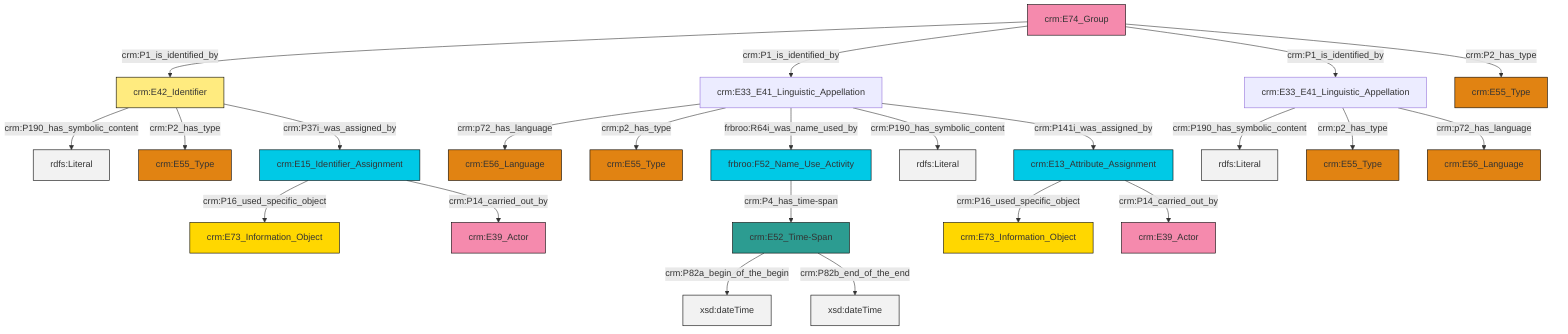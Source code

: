 graph TD
classDef Literal fill:#f2f2f2,stroke:#000000;
classDef CRM_Entity fill:#FFFFFF,stroke:#000000;
classDef Temporal_Entity fill:#00C9E6, stroke:#000000;
classDef Type fill:#E18312, stroke:#000000;
classDef Time-Span fill:#2C9C91, stroke:#000000;
classDef Appellation fill:#FFEB7F, stroke:#000000;
classDef Place fill:#008836, stroke:#000000;
classDef Persistent_Item fill:#B266B2, stroke:#000000;
classDef Conceptual_Object fill:#FFD700, stroke:#000000;
classDef Physical_Thing fill:#D2B48C, stroke:#000000;
classDef Actor fill:#f58aad, stroke:#000000;
classDef PC_Classes fill:#4ce600, stroke:#000000;
classDef Multi fill:#cccccc,stroke:#000000;

0["crm:E33_E41_Linguistic_Appellation"]:::Default -->|crm:p72_has_language| 1["crm:E56_Language"]:::Type
4["crm:E33_E41_Linguistic_Appellation"]:::Default -->|crm:P190_has_symbolic_content| 6[rdfs:Literal]:::Literal
0["crm:E33_E41_Linguistic_Appellation"]:::Default -->|crm:p2_has_type| 9["crm:E55_Type"]:::Type
2["crm:E42_Identifier"]:::Appellation -->|crm:P190_has_symbolic_content| 14[rdfs:Literal]:::Literal
12["frbroo:F52_Name_Use_Activity"]:::Temporal_Entity -->|crm:P4_has_time-span| 16["crm:E52_Time-Span"]:::Time-Span
17["crm:E74_Group"]:::Actor -->|crm:P1_is_identified_by| 2["crm:E42_Identifier"]:::Appellation
10["crm:E13_Attribute_Assignment"]:::Temporal_Entity -->|crm:P16_used_specific_object| 18["crm:E73_Information_Object"]:::Conceptual_Object
4["crm:E33_E41_Linguistic_Appellation"]:::Default -->|crm:p2_has_type| 7["crm:E55_Type"]:::Type
16["crm:E52_Time-Span"]:::Time-Span -->|crm:P82a_begin_of_the_begin| 21[xsd:dateTime]:::Literal
0["crm:E33_E41_Linguistic_Appellation"]:::Default -->|frbroo:R64i_was_name_used_by| 12["frbroo:F52_Name_Use_Activity"]:::Temporal_Entity
0["crm:E33_E41_Linguistic_Appellation"]:::Default -->|crm:P190_has_symbolic_content| 26[rdfs:Literal]:::Literal
16["crm:E52_Time-Span"]:::Time-Span -->|crm:P82b_end_of_the_end| 30[xsd:dateTime]:::Literal
4["crm:E33_E41_Linguistic_Appellation"]:::Default -->|crm:p72_has_language| 33["crm:E56_Language"]:::Type
2["crm:E42_Identifier"]:::Appellation -->|crm:P2_has_type| 28["crm:E55_Type"]:::Type
35["crm:E15_Identifier_Assignment"]:::Temporal_Entity -->|crm:P16_used_specific_object| 31["crm:E73_Information_Object"]:::Conceptual_Object
0["crm:E33_E41_Linguistic_Appellation"]:::Default -->|crm:P141i_was_assigned_by| 10["crm:E13_Attribute_Assignment"]:::Temporal_Entity
10["crm:E13_Attribute_Assignment"]:::Temporal_Entity -->|crm:P14_carried_out_by| 36["crm:E39_Actor"]:::Actor
17["crm:E74_Group"]:::Actor -->|crm:P1_is_identified_by| 0["crm:E33_E41_Linguistic_Appellation"]:::Default
17["crm:E74_Group"]:::Actor -->|crm:P1_is_identified_by| 4["crm:E33_E41_Linguistic_Appellation"]:::Default
17["crm:E74_Group"]:::Actor -->|crm:P2_has_type| 24["crm:E55_Type"]:::Type
35["crm:E15_Identifier_Assignment"]:::Temporal_Entity -->|crm:P14_carried_out_by| 19["crm:E39_Actor"]:::Actor
2["crm:E42_Identifier"]:::Appellation -->|crm:P37i_was_assigned_by| 35["crm:E15_Identifier_Assignment"]:::Temporal_Entity